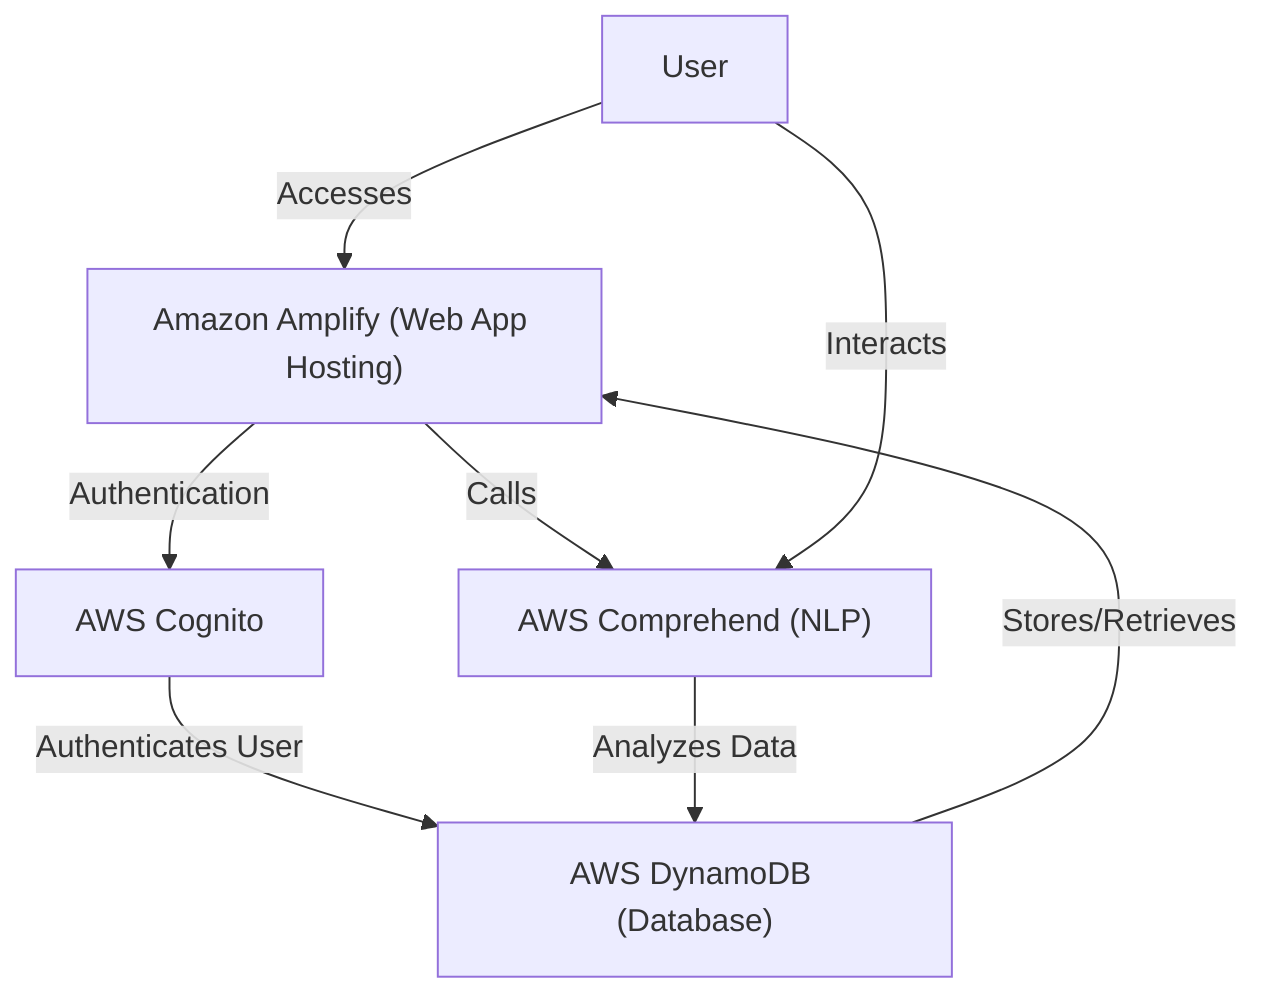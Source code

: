 graph TD
    User[User] -->|Accesses| Amplify["Amazon Amplify (Web App Hosting)"]
    Amplify -->|Authentication| Cognito["AWS Cognito"]
    Cognito -->|Authenticates User| DynamoDB["AWS DynamoDB (Database)"]
    Amplify -->|Calls| Comprehend["AWS Comprehend (NLP)"]
    User -->|Interacts| Comprehend
    DynamoDB -->|Stores/Retrieves| Amplify
    Comprehend -->|Analyzes Data| DynamoDB
